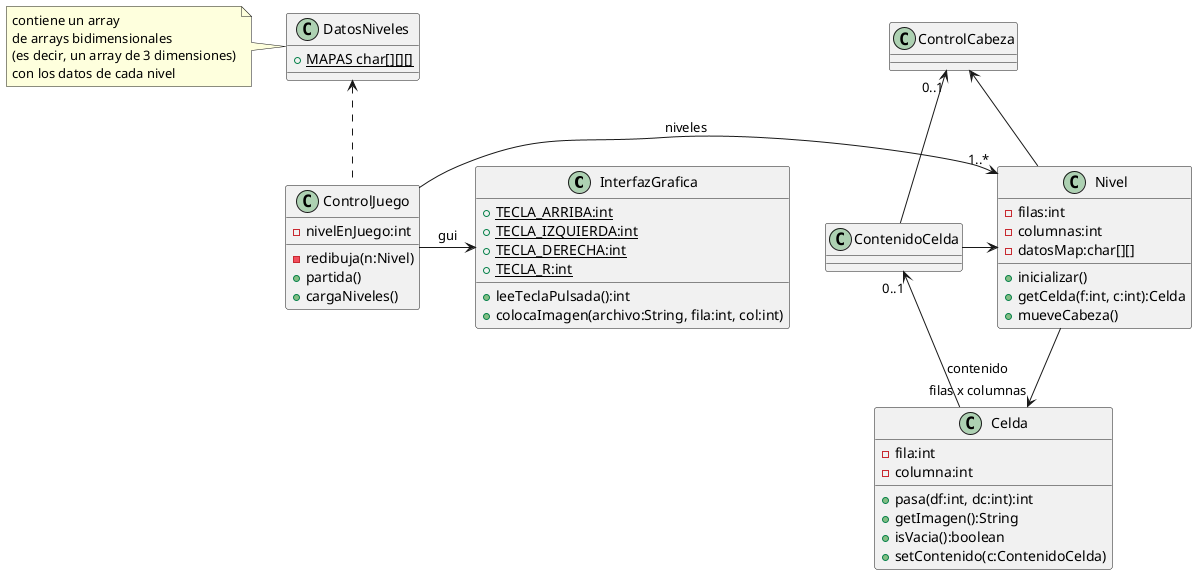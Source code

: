@startuml


class InterfazGrafica {
    +{static} TECLA_ARRIBA:int
    +{static} TECLA_IZQUIERDA:int
    +{static} TECLA_DERECHA:int
    +{static} TECLA_R:int
    +leeTeclaPulsada():int
    +colocaImagen(archivo:String, fila:int, col:int)
}

class ControlJuego {
    -nivelEnJuego:int
    -redibuja(n:Nivel)
    +partida()
    +cargaNiveles()
}

class Nivel {
    -filas:int
    -columnas:int
    -datosMap:char[][]
    +inicializar()
    +getCelda(f:int, c:int):Celda
    +mueveCabeza()
}

class Celda {
    -fila:int
    -columna:int
    +pasa(df:int, dc:int):int
    +getImagen():String
    +isVacia():boolean
    +setContenido(c:ContenidoCelda)
}

class ControlCabeza {

}

note as N1
    contiene un array
    de arrays bidimensionales
    (es decir, un array de 3 dimensiones)
    con los datos de cada nivel
end note

class DatosNiveles {
    +{static} MAPAS char[][][]
}

N1 .right. DatosNiveles
ControlJuego .up.> DatosNiveles
ControlJuego -left-> InterfazGrafica : gui
ControlJuego -> "1..*" Nivel : niveles
ContenidoCelda -> Nivel

Nivel --> "filas x columnas" Celda
Nivel --> ControlCabeza

class ContenidoCelda {

}

Celda --> "0..1" ContenidoCelda: contenido
ContenidoCelda -up-> "0..1" ControlCabeza
@enduml